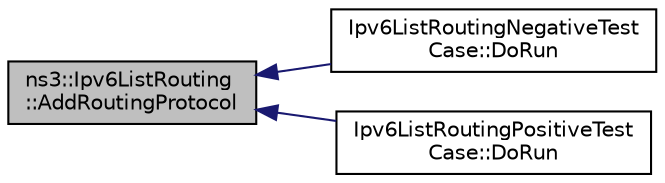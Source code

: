 digraph "ns3::Ipv6ListRouting::AddRoutingProtocol"
{
  edge [fontname="Helvetica",fontsize="10",labelfontname="Helvetica",labelfontsize="10"];
  node [fontname="Helvetica",fontsize="10",shape=record];
  rankdir="LR";
  Node1 [label="ns3::Ipv6ListRouting\l::AddRoutingProtocol",height=0.2,width=0.4,color="black", fillcolor="grey75", style="filled", fontcolor="black"];
  Node1 -> Node2 [dir="back",color="midnightblue",fontsize="10",style="solid"];
  Node2 [label="Ipv6ListRoutingNegativeTest\lCase::DoRun",height=0.2,width=0.4,color="black", fillcolor="white", style="filled",URL="$d2/d78/classIpv6ListRoutingNegativeTestCase.html#a85331aa5a708914cbe177f8c846897c6",tooltip="Implementation to actually run this TestCase. "];
  Node1 -> Node3 [dir="back",color="midnightblue",fontsize="10",style="solid"];
  Node3 [label="Ipv6ListRoutingPositiveTest\lCase::DoRun",height=0.2,width=0.4,color="black", fillcolor="white", style="filled",URL="$dd/d0b/classIpv6ListRoutingPositiveTestCase.html#a146815e516bd42a6ba2a38ad5d12b686",tooltip="Implementation to actually run this TestCase. "];
}
